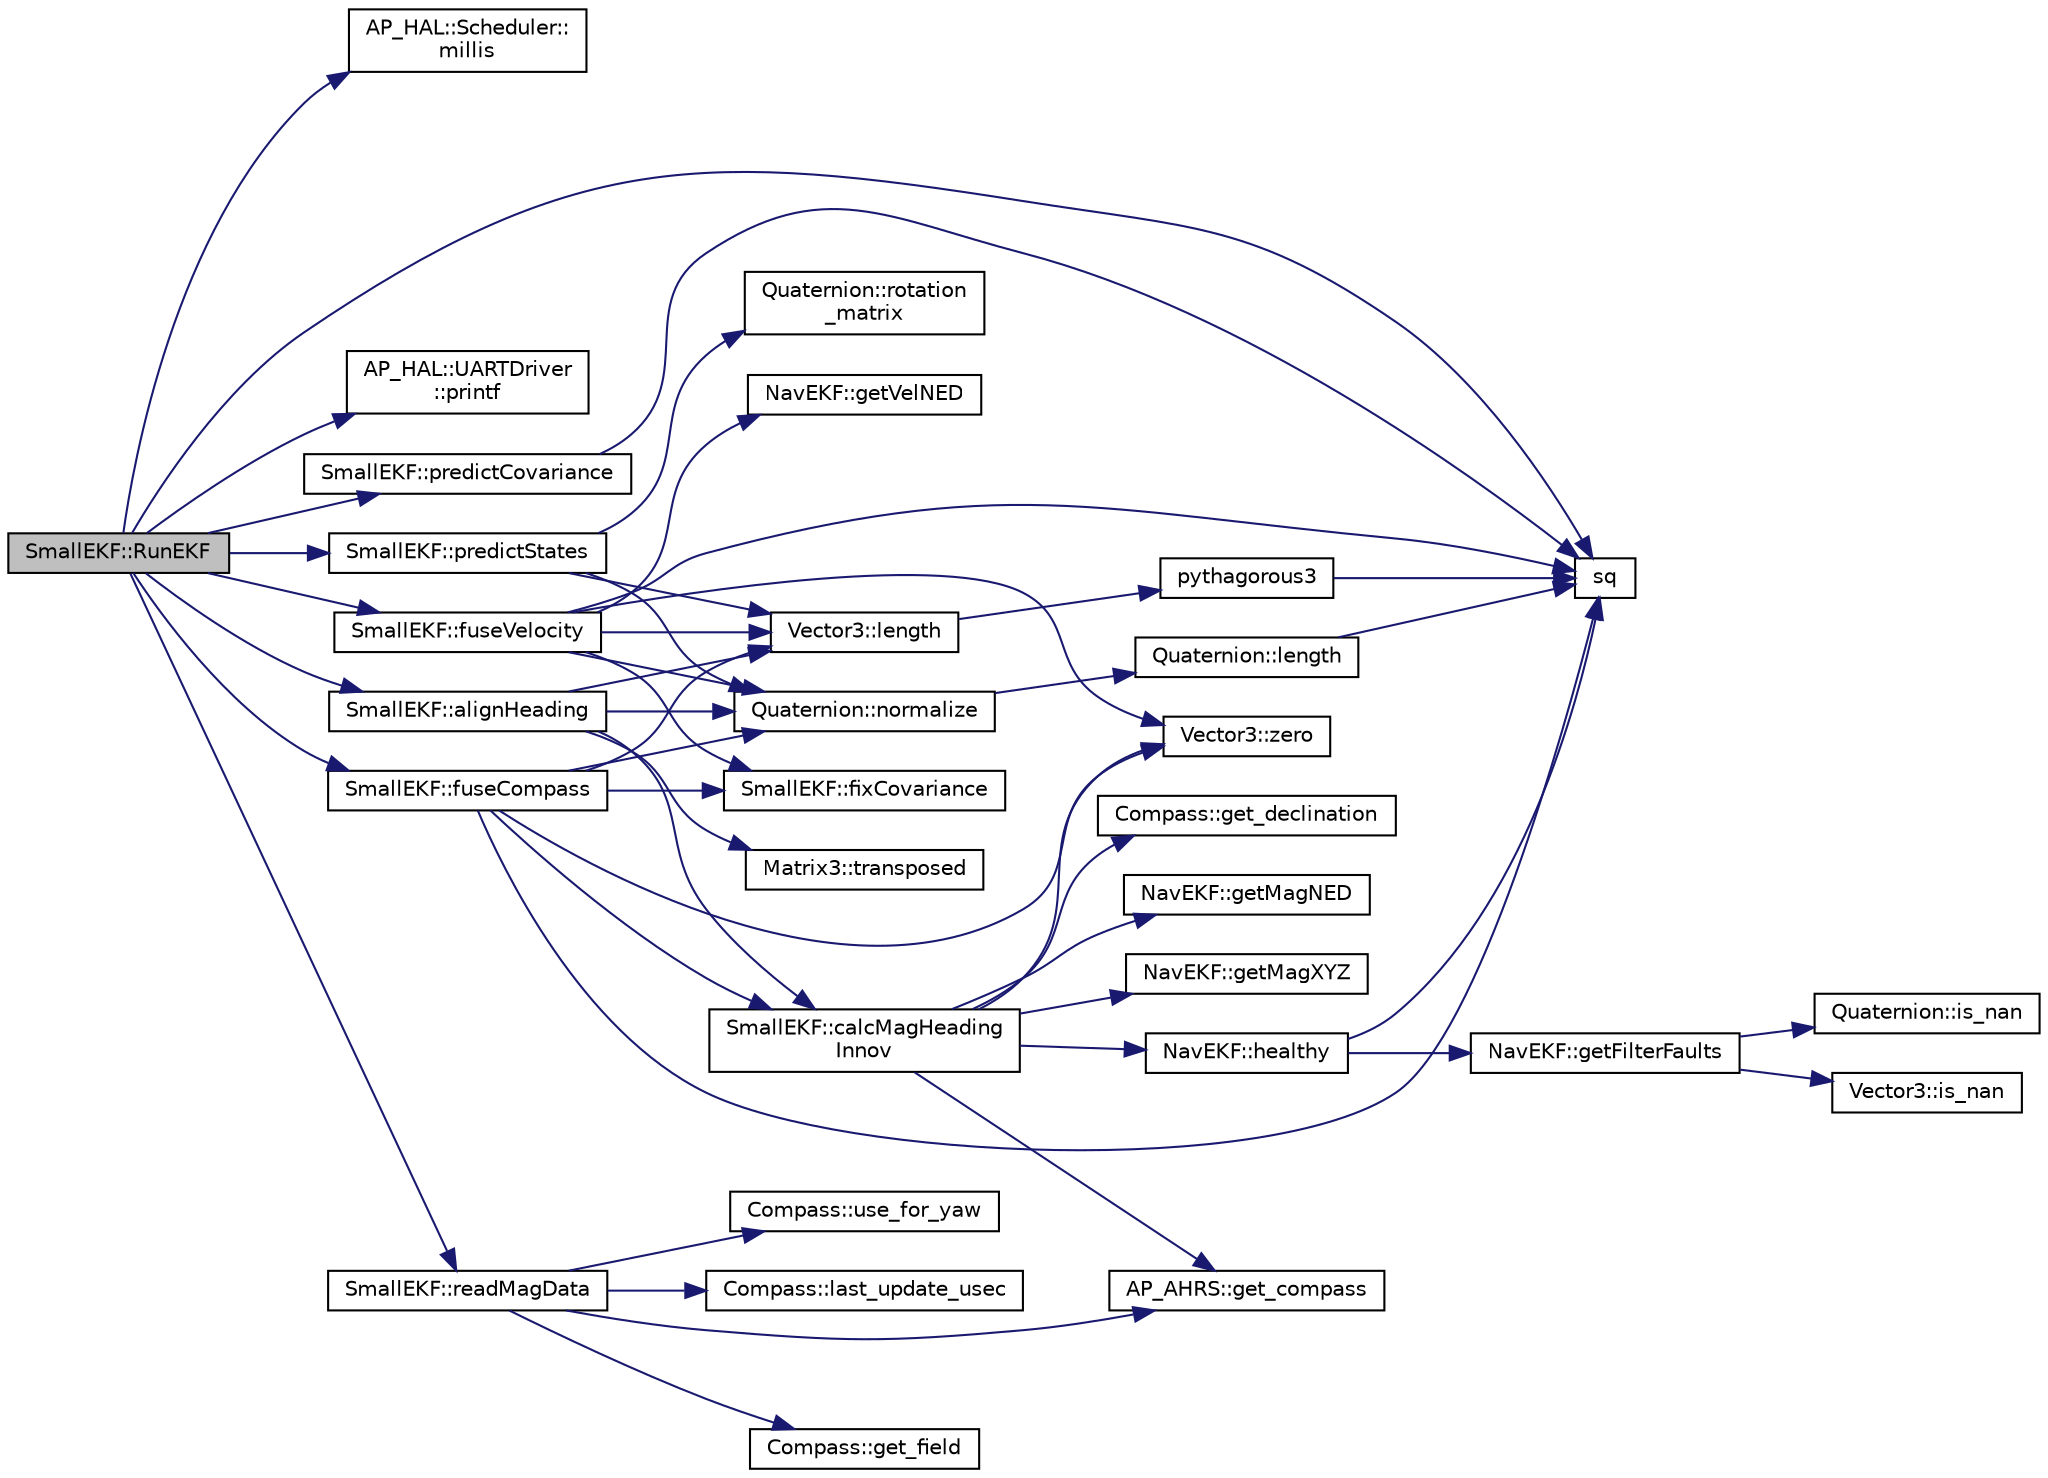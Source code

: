 digraph "SmallEKF::RunEKF"
{
 // INTERACTIVE_SVG=YES
  edge [fontname="Helvetica",fontsize="10",labelfontname="Helvetica",labelfontsize="10"];
  node [fontname="Helvetica",fontsize="10",shape=record];
  rankdir="LR";
  Node1 [label="SmallEKF::RunEKF",height=0.2,width=0.4,color="black", fillcolor="grey75", style="filled" fontcolor="black"];
  Node1 -> Node2 [color="midnightblue",fontsize="10",style="solid",fontname="Helvetica"];
  Node2 [label="AP_HAL::Scheduler::\lmillis",height=0.2,width=0.4,color="black", fillcolor="white", style="filled",URL="$classAP__HAL_1_1Scheduler.html#a26b68339fc68a562d8d3a1238d0ec8c1"];
  Node1 -> Node3 [color="midnightblue",fontsize="10",style="solid",fontname="Helvetica"];
  Node3 [label="sq",height=0.2,width=0.4,color="black", fillcolor="white", style="filled",URL="$AP__Math_8cpp.html#a996fdbe87607543eef5dcb234f6bc017"];
  Node1 -> Node4 [color="midnightblue",fontsize="10",style="solid",fontname="Helvetica"];
  Node4 [label="AP_HAL::UARTDriver\l::printf",height=0.2,width=0.4,color="black", fillcolor="white", style="filled",URL="$classAP__HAL_1_1UARTDriver.html#a4b1ae6fcec3dfe651d08faf589f4ad6d"];
  Node1 -> Node5 [color="midnightblue",fontsize="10",style="solid",fontname="Helvetica"];
  Node5 [label="SmallEKF::predictStates",height=0.2,width=0.4,color="black", fillcolor="white", style="filled",URL="$classSmallEKF.html#ae356bfb153c3c9a735fbb5f072440f3a"];
  Node5 -> Node6 [color="midnightblue",fontsize="10",style="solid",fontname="Helvetica"];
  Node6 [label="Vector3::length",height=0.2,width=0.4,color="black", fillcolor="white", style="filled",URL="$classVector3.html#ac1fd5514e368a1e1c2d13f71eda18345"];
  Node6 -> Node7 [color="midnightblue",fontsize="10",style="solid",fontname="Helvetica"];
  Node7 [label="pythagorous3",height=0.2,width=0.4,color="black", fillcolor="white", style="filled",URL="$AP__Math_8cpp.html#ac09c78b18c2ad21b9a04081f119f11c0"];
  Node7 -> Node3 [color="midnightblue",fontsize="10",style="solid",fontname="Helvetica"];
  Node5 -> Node8 [color="midnightblue",fontsize="10",style="solid",fontname="Helvetica"];
  Node8 [label="Quaternion::normalize",height=0.2,width=0.4,color="black", fillcolor="white", style="filled",URL="$classQuaternion.html#a48e6bafb249c895ed25f29dc9170e11e"];
  Node8 -> Node9 [color="midnightblue",fontsize="10",style="solid",fontname="Helvetica"];
  Node9 [label="Quaternion::length",height=0.2,width=0.4,color="black", fillcolor="white", style="filled",URL="$classQuaternion.html#a6f5e82dd828c59392a3133d6d5877f39"];
  Node9 -> Node3 [color="midnightblue",fontsize="10",style="solid",fontname="Helvetica"];
  Node5 -> Node10 [color="midnightblue",fontsize="10",style="solid",fontname="Helvetica"];
  Node10 [label="Quaternion::rotation\l_matrix",height=0.2,width=0.4,color="black", fillcolor="white", style="filled",URL="$classQuaternion.html#afb7132c9c69a984a40be950a17effeaa",tooltip="-*- tab-width: 4; Mode: C++; c-basic-offset: 4; indent-tabs-mode: nil -*- "];
  Node1 -> Node11 [color="midnightblue",fontsize="10",style="solid",fontname="Helvetica"];
  Node11 [label="SmallEKF::predictCovariance",height=0.2,width=0.4,color="black", fillcolor="white", style="filled",URL="$classSmallEKF.html#a14c521d23d8422bf107c4d60a6cbc247"];
  Node11 -> Node3 [color="midnightblue",fontsize="10",style="solid",fontname="Helvetica"];
  Node1 -> Node12 [color="midnightblue",fontsize="10",style="solid",fontname="Helvetica"];
  Node12 [label="SmallEKF::fuseVelocity",height=0.2,width=0.4,color="black", fillcolor="white", style="filled",URL="$classSmallEKF.html#a874dcc56946ec2da09aa12b73e8bd970"];
  Node12 -> Node13 [color="midnightblue",fontsize="10",style="solid",fontname="Helvetica"];
  Node13 [label="NavEKF::getVelNED",height=0.2,width=0.4,color="black", fillcolor="white", style="filled",URL="$classNavEKF.html#a3925b0ab8bf958e0a8dfb84cd591c8b3"];
  Node12 -> Node14 [color="midnightblue",fontsize="10",style="solid",fontname="Helvetica"];
  Node14 [label="Vector3::zero",height=0.2,width=0.4,color="black", fillcolor="white", style="filled",URL="$classVector3.html#adf1769d5ee5df2f8585df2f540fa5efe"];
  Node12 -> Node6 [color="midnightblue",fontsize="10",style="solid",fontname="Helvetica"];
  Node12 -> Node8 [color="midnightblue",fontsize="10",style="solid",fontname="Helvetica"];
  Node12 -> Node15 [color="midnightblue",fontsize="10",style="solid",fontname="Helvetica"];
  Node15 [label="SmallEKF::fixCovariance",height=0.2,width=0.4,color="black", fillcolor="white", style="filled",URL="$classSmallEKF.html#a27a4a77dd0c7d181bd2085a9d553a193"];
  Node12 -> Node3 [color="midnightblue",fontsize="10",style="solid",fontname="Helvetica"];
  Node1 -> Node16 [color="midnightblue",fontsize="10",style="solid",fontname="Helvetica"];
  Node16 [label="SmallEKF::alignHeading",height=0.2,width=0.4,color="black", fillcolor="white", style="filled",URL="$classSmallEKF.html#a795189f59fa31ed5b397a15f91408f70"];
  Node16 -> Node17 [color="midnightblue",fontsize="10",style="solid",fontname="Helvetica"];
  Node17 [label="SmallEKF::calcMagHeading\lInnov",height=0.2,width=0.4,color="black", fillcolor="white", style="filled",URL="$classSmallEKF.html#a991c54283e43ee0867269119746731f5"];
  Node17 -> Node18 [color="midnightblue",fontsize="10",style="solid",fontname="Helvetica"];
  Node18 [label="NavEKF::healthy",height=0.2,width=0.4,color="black", fillcolor="white", style="filled",URL="$classNavEKF.html#ad418b75ceae3dde42f8c588b7e88abb4"];
  Node18 -> Node19 [color="midnightblue",fontsize="10",style="solid",fontname="Helvetica"];
  Node19 [label="NavEKF::getFilterFaults",height=0.2,width=0.4,color="black", fillcolor="white", style="filled",URL="$classNavEKF.html#ab71619ef68ba5d8b11f68ef4f31a65c2"];
  Node19 -> Node20 [color="midnightblue",fontsize="10",style="solid",fontname="Helvetica"];
  Node20 [label="Quaternion::is_nan",height=0.2,width=0.4,color="black", fillcolor="white", style="filled",URL="$classQuaternion.html#aa3036ce97bb5a7394a2d65edecd8f1ab"];
  Node19 -> Node21 [color="midnightblue",fontsize="10",style="solid",fontname="Helvetica"];
  Node21 [label="Vector3::is_nan",height=0.2,width=0.4,color="black", fillcolor="white", style="filled",URL="$classVector3.html#a076ee3d40e645623b54650cca5ae6df7"];
  Node18 -> Node3 [color="midnightblue",fontsize="10",style="solid",fontname="Helvetica"];
  Node17 -> Node22 [color="midnightblue",fontsize="10",style="solid",fontname="Helvetica"];
  Node22 [label="NavEKF::getMagNED",height=0.2,width=0.4,color="black", fillcolor="white", style="filled",URL="$classNavEKF.html#a1bccd4b8bcc129f2daabf04b02a44bf3"];
  Node17 -> Node23 [color="midnightblue",fontsize="10",style="solid",fontname="Helvetica"];
  Node23 [label="NavEKF::getMagXYZ",height=0.2,width=0.4,color="black", fillcolor="white", style="filled",URL="$classNavEKF.html#add08a20902184b616da1e9f79efcbc5f"];
  Node17 -> Node14 [color="midnightblue",fontsize="10",style="solid",fontname="Helvetica"];
  Node17 -> Node24 [color="midnightblue",fontsize="10",style="solid",fontname="Helvetica"];
  Node24 [label="AP_AHRS::get_compass",height=0.2,width=0.4,color="black", fillcolor="white", style="filled",URL="$classAP__AHRS.html#adf808841de62499bc8c388fc798d47f1"];
  Node17 -> Node25 [color="midnightblue",fontsize="10",style="solid",fontname="Helvetica"];
  Node25 [label="Compass::get_declination",height=0.2,width=0.4,color="black", fillcolor="white", style="filled",URL="$classCompass.html#a5051de1d15ee203600422235ab93c88c"];
  Node16 -> Node26 [color="midnightblue",fontsize="10",style="solid",fontname="Helvetica"];
  Node26 [label="Matrix3::transposed",height=0.2,width=0.4,color="black", fillcolor="white", style="filled",URL="$classMatrix3.html#a18e2df03dec4abdf11fc9fb60ed7c226"];
  Node16 -> Node6 [color="midnightblue",fontsize="10",style="solid",fontname="Helvetica"];
  Node16 -> Node8 [color="midnightblue",fontsize="10",style="solid",fontname="Helvetica"];
  Node1 -> Node27 [color="midnightblue",fontsize="10",style="solid",fontname="Helvetica"];
  Node27 [label="SmallEKF::readMagData",height=0.2,width=0.4,color="black", fillcolor="white", style="filled",URL="$classSmallEKF.html#af8f6daa5f7c00cf13e28978c019feac3"];
  Node27 -> Node24 [color="midnightblue",fontsize="10",style="solid",fontname="Helvetica"];
  Node27 -> Node28 [color="midnightblue",fontsize="10",style="solid",fontname="Helvetica"];
  Node28 [label="Compass::use_for_yaw",height=0.2,width=0.4,color="black", fillcolor="white", style="filled",URL="$classCompass.html#a97437729a583cd900e4dd1d6d84a4a0e",tooltip="return true if the compass should be used for yaw calculations "];
  Node27 -> Node29 [color="midnightblue",fontsize="10",style="solid",fontname="Helvetica"];
  Node29 [label="Compass::last_update_usec",height=0.2,width=0.4,color="black", fillcolor="white", style="filled",URL="$classCompass.html#a9600516e0dbde9186d3b14b3457af013"];
  Node27 -> Node30 [color="midnightblue",fontsize="10",style="solid",fontname="Helvetica"];
  Node30 [label="Compass::get_field",height=0.2,width=0.4,color="black", fillcolor="white", style="filled",URL="$classCompass.html#aa1f44c7920bbd147fa2e58bfedd3c4bb",tooltip="Return the current field as a Vector3f. "];
  Node1 -> Node31 [color="midnightblue",fontsize="10",style="solid",fontname="Helvetica"];
  Node31 [label="SmallEKF::fuseCompass",height=0.2,width=0.4,color="black", fillcolor="white", style="filled",URL="$classSmallEKF.html#a7149793dd06bfb4eec2c0619b2aa2ff0"];
  Node31 -> Node3 [color="midnightblue",fontsize="10",style="solid",fontname="Helvetica"];
  Node31 -> Node17 [color="midnightblue",fontsize="10",style="solid",fontname="Helvetica"];
  Node31 -> Node14 [color="midnightblue",fontsize="10",style="solid",fontname="Helvetica"];
  Node31 -> Node6 [color="midnightblue",fontsize="10",style="solid",fontname="Helvetica"];
  Node31 -> Node8 [color="midnightblue",fontsize="10",style="solid",fontname="Helvetica"];
  Node31 -> Node15 [color="midnightblue",fontsize="10",style="solid",fontname="Helvetica"];
}
